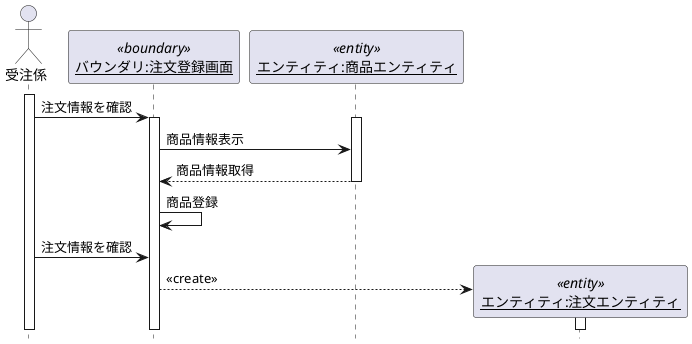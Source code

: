 @startuml 商品
hide footbox
Actor 受注係
participant "<u>バウンダリ:注文登録画面</u>" as sc <<boundary>>
participant "<u>エンティティ:商品エンティティ</u>" as gu <<entity>>

activate 受注係
受注係 -> sc:注文情報を確認
activate sc
activate gu
sc -> gu:商品情報表示
gu --> sc:商品情報取得
deactivate gu
sc -> sc:商品登録

受注係 -> sc:注文情報を確認
create "<u>エンティティ:注文エンティティ</u>" as th <<entity>>
sc --> th:<<create>>
activate th
@enduml
